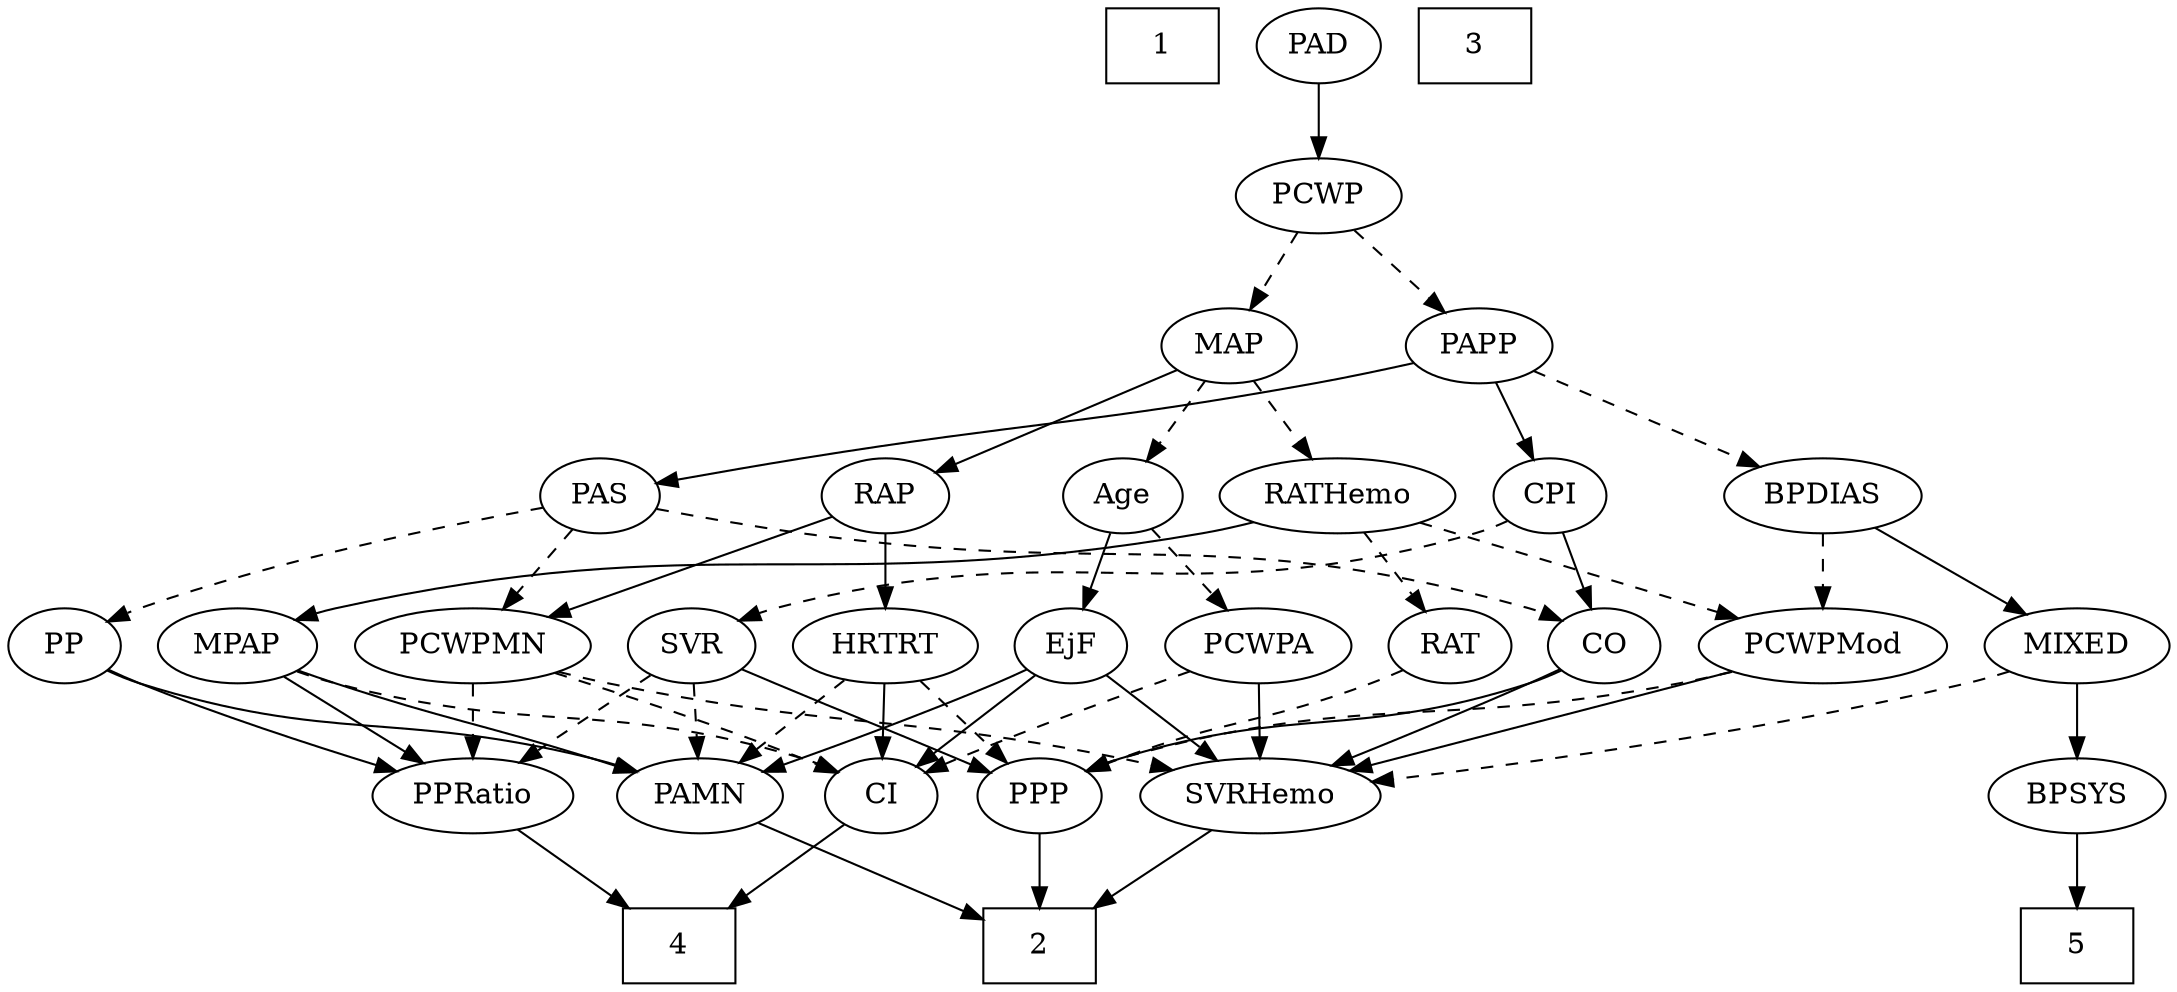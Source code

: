 strict digraph {
	graph [bb="0,0,970.3,468"];
	node [label="\N"];
	1	[height=0.5,
		pos="519,450",
		shape=box,
		width=0.75];
	2	[height=0.5,
		pos="548,18",
		shape=box,
		width=0.75];
	3	[height=0.5,
		pos="667,450",
		shape=box,
		width=0.75];
	4	[height=0.5,
		pos="300,18",
		shape=box,
		width=0.75];
	5	[height=0.5,
		pos="930,18",
		shape=box,
		width=0.75];
	Age	[height=0.5,
		pos="506,234",
		width=0.75];
	EjF	[height=0.5,
		pos="477,162",
		width=0.75];
	Age -> EjF	[pos="e,483.82,179.47 499.13,216.41 495.73,208.22 491.56,198.14 487.75,188.95",
		style=solid];
	PCWPA	[height=0.5,
		pos="564,162",
		width=1.1555];
	Age -> PCWPA	[pos="e,550.63,179.13 518.59,217.81 526.05,208.8 535.68,197.18 544.15,186.95",
		style=dashed];
	PAMN	[height=0.5,
		pos="307,90",
		width=1.011];
	EjF -> PAMN	[pos="e,335.19,101.54 455.78,150.7 450.95,148.44 445.82,146.09 441,144 408.8,130.05 371.66,115.47 344.65,105.15",
		style=solid];
	SVRHemo	[height=0.5,
		pos="643,90",
		width=1.3902];
	EjF -> SVRHemo	[pos="e,610.47,103.7 498.23,150.74 503.06,148.47 508.19,146.11 513,144 542.18,131.17 575.48,117.62 601.07,107.43",
		style=solid];
	CI	[height=0.5,
		pos="390,90",
		width=0.75];
	EjF -> CI	[pos="e,406.72,104.46 460.23,147.5 447.35,137.14 429.37,122.67 414.82,110.97",
		style=solid];
	RAP	[height=0.5,
		pos="392,234",
		width=0.77632];
	PCWPMN	[height=0.5,
		pos="210,162",
		width=1.3902];
	RAP -> PCWPMN	[pos="e,242.87,175.64 368.58,223.99 339.36,212.75 288.83,193.32 252.66,179.41",
		style=solid];
	HRTRT	[height=0.5,
		pos="392,162",
		width=1.1013];
	RAP -> HRTRT	[pos="e,392,180.1 392,215.7 392,207.98 392,198.71 392,190.11",
		style=solid];
	MIXED	[height=0.5,
		pos="930,162",
		width=1.1193];
	BPSYS	[height=0.5,
		pos="930,90",
		width=1.0471];
	MIXED -> BPSYS	[pos="e,930,108.1 930,143.7 930,135.98 930,126.71 930,118.11",
		style=solid];
	MIXED -> SVRHemo	[pos="e,686.37,99.101 899.85,149.93 893.66,147.83 887.15,145.75 881,144 818.27,126.2 744.86,110.63 696.33,101.05",
		style=dashed];
	MPAP	[height=0.5,
		pos="107,162",
		width=0.97491];
	MPAP -> PAMN	[pos="e,278.35,101.25 133.92,150.37 139.54,148.21 145.45,146 151,144 198.61,126.88 211.15,124.45 259,108 262.14,106.92 265.38,105.8 268.64,\
104.66",
		style=solid];
	PPRatio	[height=0.5,
		pos="210,90",
		width=1.1013];
	MPAP -> PPRatio	[pos="e,188.99,105.28 127.35,147.17 142.53,136.86 163.49,122.61 180.5,111.05",
		style=solid];
	MPAP -> CI	[pos="e,369.05,101.47 133.25,149.92 139.03,147.74 145.16,145.63 151,144 238.39,119.53 265.27,134.73 352,108 354.57,107.21 357.19,106.29 \
359.8,105.3",
		style=dashed];
	BPSYS -> 5	[pos="e,930,36.104 930,71.697 930,63.983 930,54.712 930,46.112",
		style=solid];
	PAD	[height=0.5,
		pos="593,450",
		width=0.79437];
	PCWP	[height=0.5,
		pos="593,378",
		width=0.97491];
	PAD -> PCWP	[pos="e,593,396.1 593,431.7 593,423.98 593,414.71 593,406.11",
		style=solid];
	CO	[height=0.5,
		pos="723,162",
		width=0.75];
	CO -> SVRHemo	[pos="e,661.29,107.01 707.19,147.17 696.26,137.6 681.46,124.65 668.82,113.6",
		style=solid];
	PPP	[height=0.5,
		pos="548,90",
		width=0.75];
	CO -> PPP	[pos="e,569.16,101.44 701.84,150.56 697.01,148.3 691.86,145.99 687,144 642.12,125.62 628.88,126.38 584,108 582.18,107.25 580.31,106.46 \
578.44,105.65",
		style=solid];
	PAS	[height=0.5,
		pos="265,234",
		width=0.75];
	PAS -> CO	[pos="e,702.52,174.11 290.51,227.63 308.48,223.98 333.14,219.25 355,216 501.81,194.21 544.14,220.25 687,180 688.95,179.45 690.92,178.81 \
692.88,178.09",
		style=dashed];
	PAS -> PCWPMN	[pos="e,223.06,179.63 253.07,217.81 246.15,209.02 237.29,197.73 229.4,187.69",
		style=dashed];
	PP	[height=0.5,
		pos="27,162",
		width=0.75];
	PAS -> PP	[pos="e,48.044,173.73 239.35,227.86 200.53,219.73 124.84,202.5 63,180 61.149,179.33 59.264,178.59 57.375,177.82",
		style=dashed];
	PAMN -> 2	[pos="e,520.81,25.693 335.21,78.381 341.37,76.178 347.88,73.94 354,72 408.08,54.863 471.66,38.129 510.9,28.19",
		style=solid];
	RATHemo	[height=0.5,
		pos="600,234",
		width=1.3721];
	RATHemo -> MPAP	[pos="e,132.68,174.29 564.37,221.38 557.04,219.32 549.32,217.4 542,216 370.58,183.3 320.91,219.83 151,180 148.16,179.33 145.26,178.52 \
142.37,177.62",
		style=solid];
	RAT	[height=0.5,
		pos="651,162",
		width=0.75827];
	RATHemo -> RAT	[pos="e,639.7,178.51 612.09,216.41 618.56,207.53 626.64,196.44 633.76,186.67",
		style=dashed];
	PCWPMod	[height=0.5,
		pos="820,162",
		width=1.4443];
	RATHemo -> PCWPMod	[pos="e,783.08,174.75 635.84,221.6 673.29,209.68 732.22,190.93 773.3,177.86",
		style=dashed];
	CPI	[height=0.5,
		pos="694,234",
		width=0.75];
	CPI -> CO	[pos="e,716.18,179.47 700.87,216.41 704.27,208.22 708.44,198.14 712.25,188.95",
		style=solid];
	SVR	[height=0.5,
		pos="306,162",
		width=0.77632];
	CPI -> SVR	[pos="e,327.09,174.08 673.51,221.91 668.55,219.63 663.18,217.48 658,216 522.48,177.4 478.72,217.89 343,180 340.84,179.4 338.65,178.68 \
336.47,177.9",
		style=dashed];
	RAT -> PPP	[pos="e,566.25,103.41 632.59,148.49 616.47,137.54 592.87,121.49 574.69,109.14",
		style=dashed];
	SVR -> PAMN	[pos="e,306.76,108.1 306.25,143.7 306.36,135.98 306.49,126.71 306.61,118.11",
		style=dashed];
	SVR -> PPP	[pos="e,522.32,96.103 327.65,150.28 332.62,148.03 337.94,145.8 343,144 401.11,123.32 471.11,106.98 512.45,98.178",
		style=solid];
	SVR -> PPRatio	[pos="e,229.96,105.56 287.94,147.83 274.01,137.68 254.48,123.43 238.45,111.74",
		style=dashed];
	PCWPMod -> SVRHemo	[pos="e,675.4,103.81 787.12,148 758.22,136.57 716.01,119.87 684.73,107.5",
		style=solid];
	PCWPMod -> PPP	[pos="e,568.59,101.75 781.38,149.8 773.98,147.78 766.27,145.76 759,144 681.82,125.33 659.32,133.13 584,108 582.08,107.36 580.13,106.64 \
578.18,105.88",
		style=dashed];
	PCWPA -> SVRHemo	[pos="e,624.97,106.98 581.53,145.46 592.02,136.17 605.54,124.19 617.23,113.83",
		style=solid];
	PCWPA -> CI	[pos="e,412.45,100.03 534.48,149.13 503.2,136.54 453.97,116.74 421.84,103.81",
		style=dashed];
	PCWPMN -> SVRHemo	[pos="e,606.73,102.48 246.27,149.52 253.73,147.45 261.58,145.48 269,144 407.18,116.4 445.82,135.6 584,108 588.17,107.17 592.48,106.18 \
596.78,105.11",
		style=dashed];
	PCWPMN -> PPRatio	[pos="e,210,108.1 210,143.7 210,135.98 210,126.71 210,118.11",
		style=dashed];
	PCWPMN -> CI	[pos="e,368.4,100.95 244.38,148.86 273.29,138.49 315.6,122.92 352,108 354.34,107.04 356.75,106.03 359.17,104.99",
		style=dashed];
	SVRHemo -> 2	[pos="e,571.36,36.211 621.92,73.465 609.51,64.325 593.59,52.589 579.69,42.354",
		style=solid];
	BPDIAS	[height=0.5,
		pos="820,234",
		width=1.1735];
	BPDIAS -> MIXED	[pos="e,907.88,177.08 842.53,218.67 858.95,208.22 881.38,193.94 899.42,182.46",
		style=solid];
	BPDIAS -> PCWPMod	[pos="e,820,180.1 820,215.7 820,207.98 820,198.71 820,190.11",
		style=dashed];
	MAP	[height=0.5,
		pos="553,306",
		width=0.84854];
	MAP -> Age	[pos="e,516.62,250.82 542.33,289.12 536.45,280.34 529.01,269.26 522.39,259.42",
		style=dashed];
	MAP -> RAP	[pos="e,414.55,244.81 529.24,294.67 501.38,282.56 455.07,262.42 424.05,248.93",
		style=solid];
	MAP -> RATHemo	[pos="e,588.72,251.8 563.67,289.12 569.39,280.59 576.58,269.89 583.05,260.25",
		style=dashed];
	PP -> PAMN	[pos="e,279.06,101.73 47.567,150.17 52.521,147.88 57.868,145.65 63,144 147.31,116.86 173.43,130.86 259,108 262.39,107.09 265.88,106.06 \
269.37,104.96",
		style=solid];
	PP -> PPRatio	[pos="e,178.99,101.22 48.17,150.59 53.005,148.33 58.149,146.01 63,144 98.453,129.28 139.63,114.64 169.36,104.49",
		style=solid];
	PPP -> 2	[pos="e,548,36.104 548,71.697 548,63.983 548,54.712 548,46.112",
		style=solid];
	PPRatio -> 4	[pos="e,278.09,36.04 229.09,74.155 240.97,64.916 256.5,52.834 270,42.334",
		style=solid];
	PCWP -> MAP	[pos="e,562.41,323.47 583.52,360.41 578.74,352.04 572.83,341.71 567.5,332.37",
		style=dashed];
	PAPP	[height=0.5,
		pos="663,306",
		width=0.88464];
	PCWP -> PAPP	[pos="e,647.99,322.01 608.54,361.46 618,352 630.25,339.75 640.73,329.27",
		style=dashed];
	CI -> 4	[pos="e,321.96,36.082 373.07,75.834 360.98,66.431 344.39,53.529 330.08,42.394",
		style=solid];
	PAPP -> PAS	[pos="e,290.56,240.09 634.86,297.57 622.13,294.36 606.87,290.73 593,288 488.03,267.36 460.47,269.93 355,252 336.96,248.93 316.94,245.19 \
300.38,241.99",
		style=solid];
	PAPP -> CPI	[pos="e,686.71,251.47 670.35,288.41 674.01,280.13 678.53,269.92 682.64,260.66",
		style=solid];
	PAPP -> BPDIAS	[pos="e,791.8,247.57 687.19,294.22 712.64,282.87 753.05,264.85 782.62,251.67",
		style=dashed];
	HRTRT -> PAMN	[pos="e,325.12,105.92 373.56,145.81 361.67,136.02 346.04,123.15 332.91,112.34",
		style=dashed];
	HRTRT -> PPP	[pos="e,526.17,100.8 419.17,148.81 446.47,136.56 488.47,117.71 517.03,104.9",
		style=dashed];
	HRTRT -> CI	[pos="e,390.49,108.1 391.51,143.7 391.29,135.98 391.02,126.71 390.77,118.11",
		style=solid];
}
